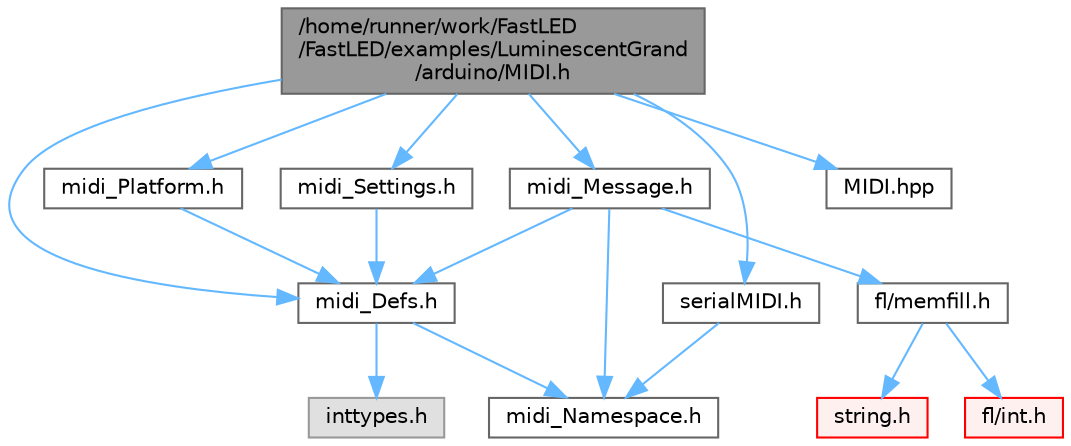 digraph "/home/runner/work/FastLED/FastLED/examples/LuminescentGrand/arduino/MIDI.h"
{
 // INTERACTIVE_SVG=YES
 // LATEX_PDF_SIZE
  bgcolor="transparent";
  edge [fontname=Helvetica,fontsize=10,labelfontname=Helvetica,labelfontsize=10];
  node [fontname=Helvetica,fontsize=10,shape=box,height=0.2,width=0.4];
  Node1 [id="Node000001",label="/home/runner/work/FastLED\l/FastLED/examples/LuminescentGrand\l/arduino/MIDI.h",height=0.2,width=0.4,color="gray40", fillcolor="grey60", style="filled", fontcolor="black",tooltip="MIDI Library for the Arduino."];
  Node1 -> Node2 [id="edge1_Node000001_Node000002",color="steelblue1",style="solid",tooltip=" "];
  Node2 [id="Node000002",label="midi_Defs.h",height=0.2,width=0.4,color="grey40", fillcolor="white", style="filled",URL="$d8/dd0/midi___defs_8h.html",tooltip="MIDI Library for the Arduino - Definitions."];
  Node2 -> Node3 [id="edge2_Node000002_Node000003",color="steelblue1",style="solid",tooltip=" "];
  Node3 [id="Node000003",label="midi_Namespace.h",height=0.2,width=0.4,color="grey40", fillcolor="white", style="filled",URL="$df/dce/midi___namespace_8h.html",tooltip="MIDI Library for the Arduino - Namespace declaration."];
  Node2 -> Node4 [id="edge3_Node000002_Node000004",color="steelblue1",style="solid",tooltip=" "];
  Node4 [id="Node000004",label="inttypes.h",height=0.2,width=0.4,color="grey60", fillcolor="#E0E0E0", style="filled",tooltip=" "];
  Node1 -> Node5 [id="edge4_Node000001_Node000005",color="steelblue1",style="solid",tooltip=" "];
  Node5 [id="Node000005",label="midi_Platform.h",height=0.2,width=0.4,color="grey40", fillcolor="white", style="filled",URL="$d0/dc7/midi___platform_8h.html",tooltip="MIDI Library for the Arduino - Platform @license MIT - Copyright (c) 2015 Francois Best."];
  Node5 -> Node2 [id="edge5_Node000005_Node000002",color="steelblue1",style="solid",tooltip=" "];
  Node1 -> Node6 [id="edge6_Node000001_Node000006",color="steelblue1",style="solid",tooltip=" "];
  Node6 [id="Node000006",label="midi_Settings.h",height=0.2,width=0.4,color="grey40", fillcolor="white", style="filled",URL="$df/d80/midi___settings_8h.html",tooltip="MIDI Library for the Arduino - Settings."];
  Node6 -> Node2 [id="edge7_Node000006_Node000002",color="steelblue1",style="solid",tooltip=" "];
  Node1 -> Node7 [id="edge8_Node000001_Node000007",color="steelblue1",style="solid",tooltip=" "];
  Node7 [id="Node000007",label="midi_Message.h",height=0.2,width=0.4,color="grey40", fillcolor="white", style="filled",URL="$d0/d7c/midi___message_8h.html",tooltip="MIDI Library for the Arduino - Message struct definition."];
  Node7 -> Node3 [id="edge9_Node000007_Node000003",color="steelblue1",style="solid",tooltip=" "];
  Node7 -> Node2 [id="edge10_Node000007_Node000002",color="steelblue1",style="solid",tooltip=" "];
  Node7 -> Node8 [id="edge11_Node000007_Node000008",color="steelblue1",style="solid",tooltip=" "];
  Node8 [id="Node000008",label="fl/memfill.h",height=0.2,width=0.4,color="grey40", fillcolor="white", style="filled",URL="$d0/dda/memfill_8h.html",tooltip=" "];
  Node8 -> Node9 [id="edge12_Node000008_Node000009",color="steelblue1",style="solid",tooltip=" "];
  Node9 [id="Node000009",label="string.h",height=0.2,width=0.4,color="red", fillcolor="#FFF0F0", style="filled",URL="$da/d66/string_8h.html",tooltip=" "];
  Node8 -> Node11 [id="edge13_Node000008_Node000011",color="steelblue1",style="solid",tooltip=" "];
  Node11 [id="Node000011",label="fl/int.h",height=0.2,width=0.4,color="red", fillcolor="#FFF0F0", style="filled",URL="$d3/d7e/int_8h.html",tooltip=" "];
  Node1 -> Node57 [id="edge14_Node000001_Node000057",color="steelblue1",style="solid",tooltip=" "];
  Node57 [id="Node000057",label="serialMIDI.h",height=0.2,width=0.4,color="grey40", fillcolor="white", style="filled",URL="$db/dff/serial_m_i_d_i_8h.html",tooltip="MIDI Library for the Arduino - Platform @license MIT - Copyright (c) 2015 Francois Best."];
  Node57 -> Node3 [id="edge15_Node000057_Node000003",color="steelblue1",style="solid",tooltip=" "];
  Node1 -> Node58 [id="edge16_Node000001_Node000058",color="steelblue1",style="solid",tooltip=" "];
  Node58 [id="Node000058",label="MIDI.hpp",height=0.2,width=0.4,color="grey40", fillcolor="white", style="filled",URL="$de/d99/_m_i_d_i_8hpp.html",tooltip="MIDI Library for the Arduino - Inline implementations."];
}
